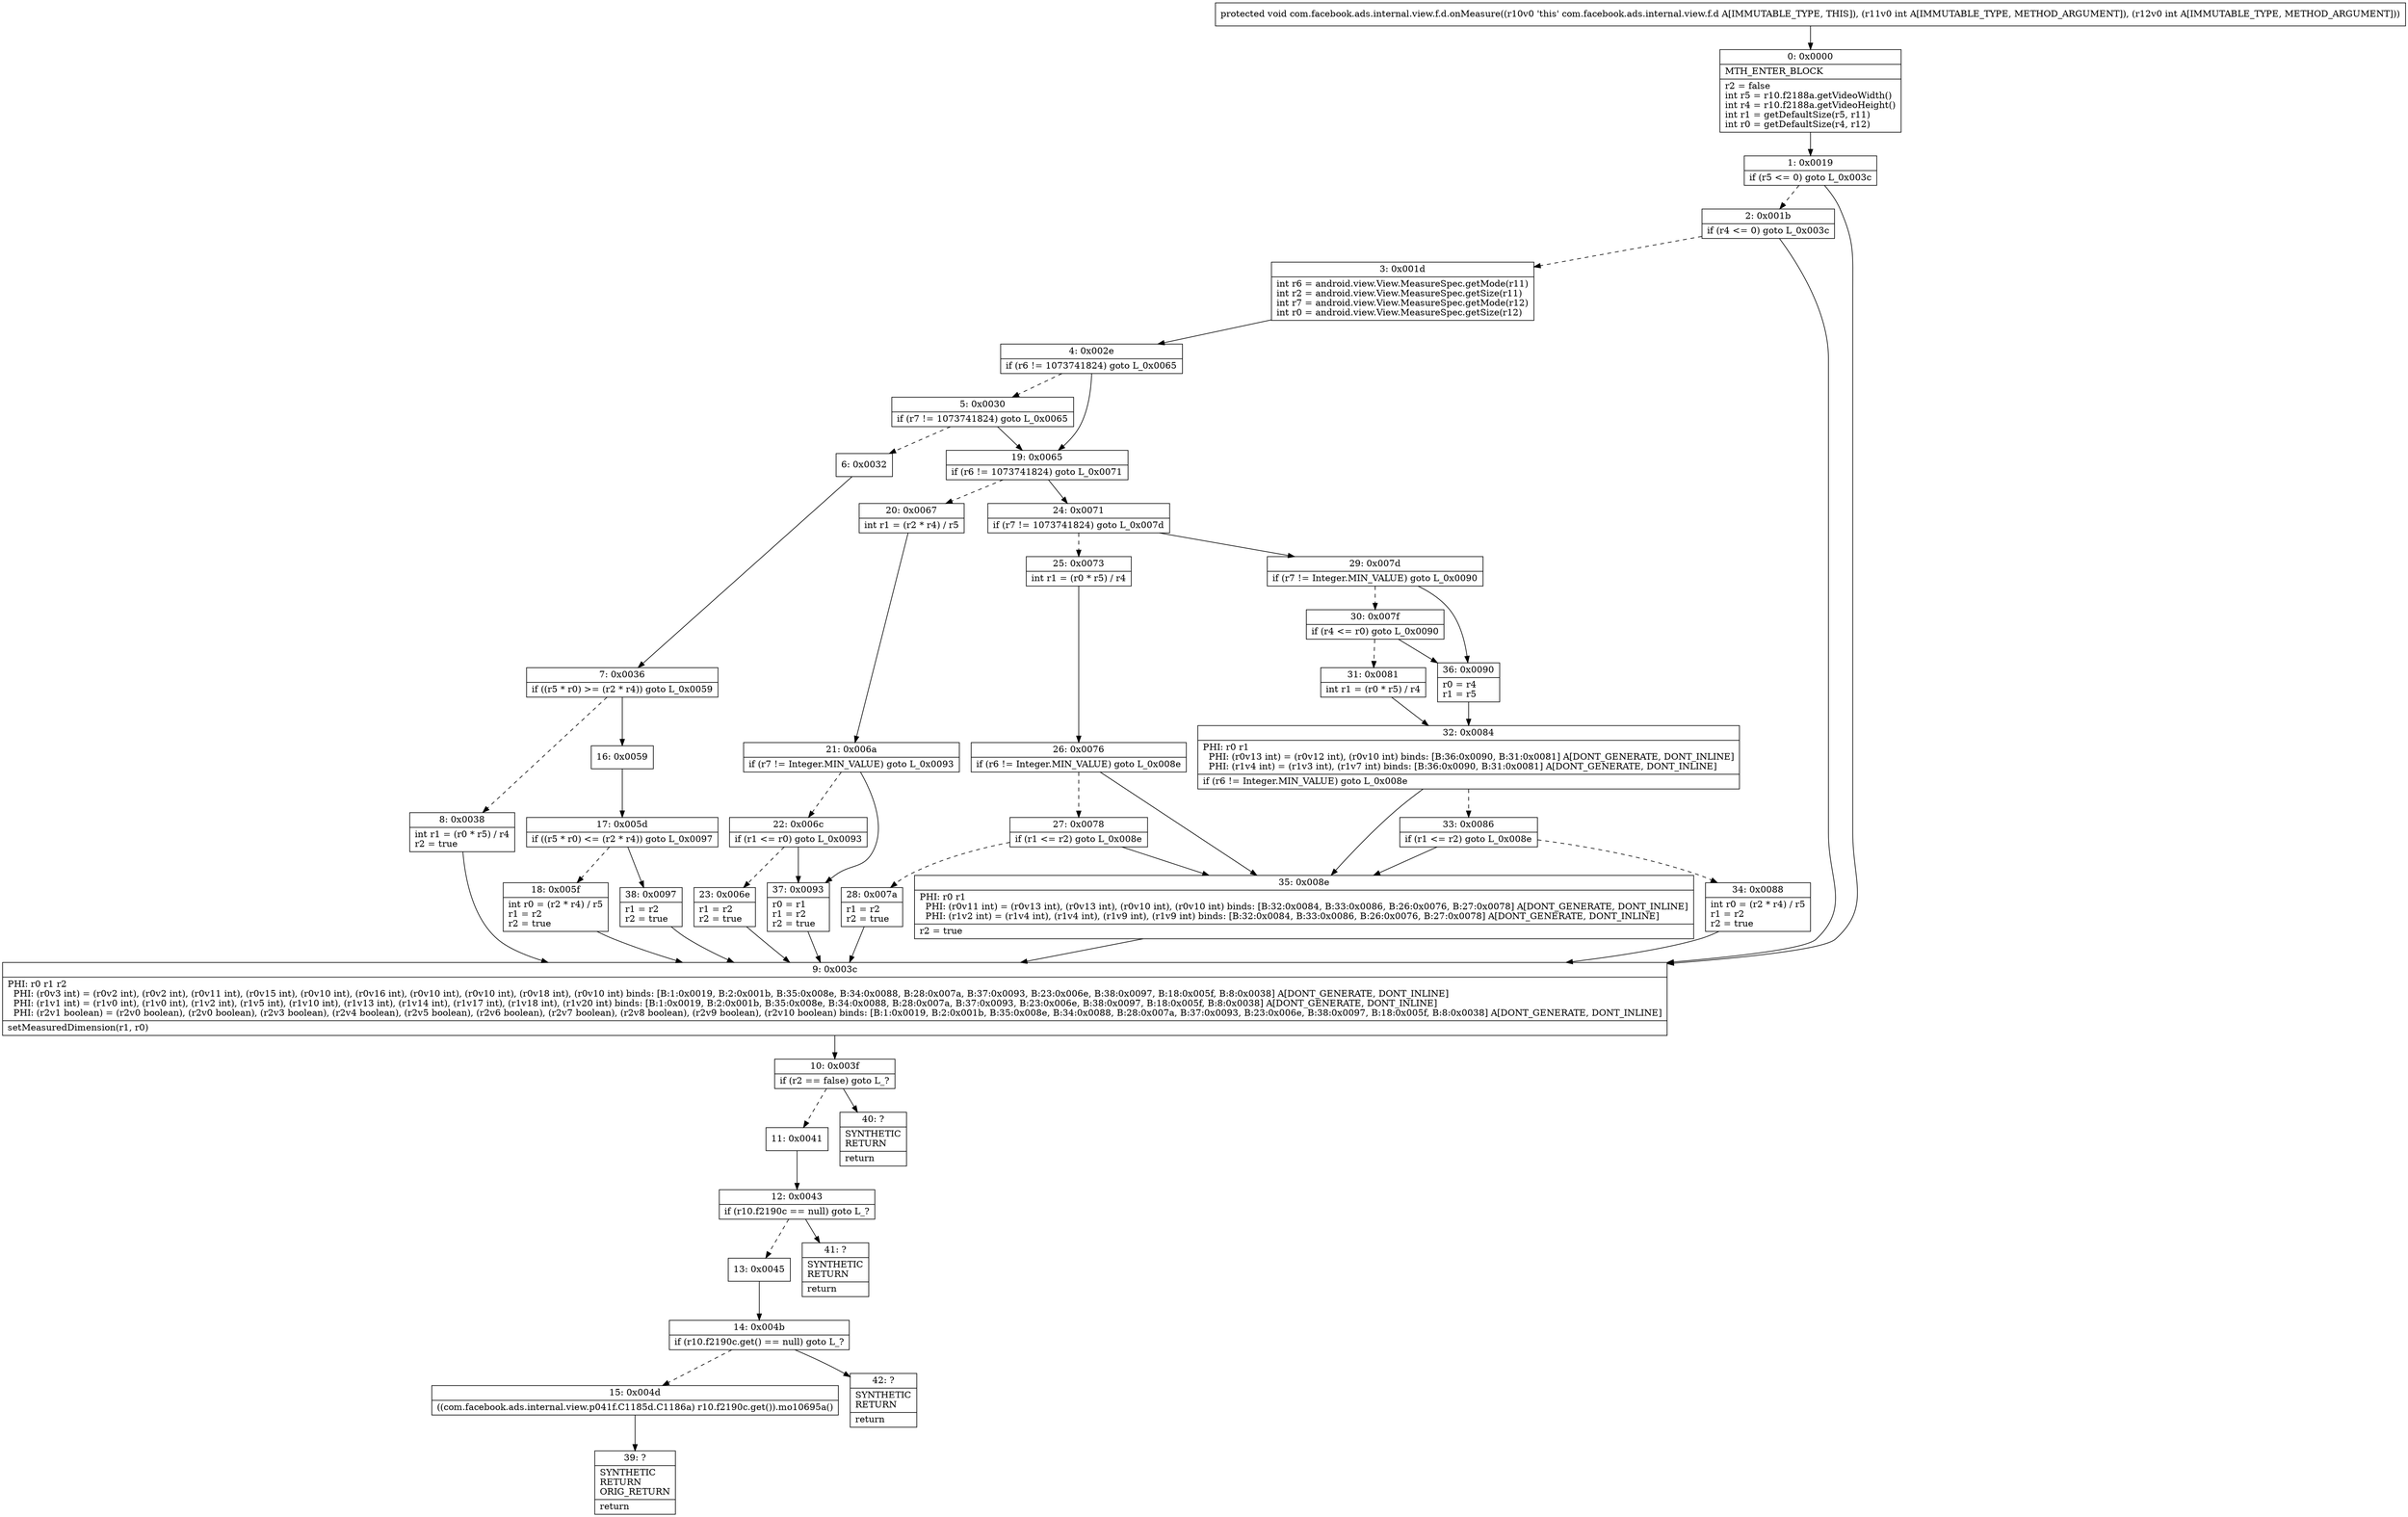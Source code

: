 digraph "CFG forcom.facebook.ads.internal.view.f.d.onMeasure(II)V" {
Node_0 [shape=record,label="{0\:\ 0x0000|MTH_ENTER_BLOCK\l|r2 = false\lint r5 = r10.f2188a.getVideoWidth()\lint r4 = r10.f2188a.getVideoHeight()\lint r1 = getDefaultSize(r5, r11)\lint r0 = getDefaultSize(r4, r12)\l}"];
Node_1 [shape=record,label="{1\:\ 0x0019|if (r5 \<= 0) goto L_0x003c\l}"];
Node_2 [shape=record,label="{2\:\ 0x001b|if (r4 \<= 0) goto L_0x003c\l}"];
Node_3 [shape=record,label="{3\:\ 0x001d|int r6 = android.view.View.MeasureSpec.getMode(r11)\lint r2 = android.view.View.MeasureSpec.getSize(r11)\lint r7 = android.view.View.MeasureSpec.getMode(r12)\lint r0 = android.view.View.MeasureSpec.getSize(r12)\l}"];
Node_4 [shape=record,label="{4\:\ 0x002e|if (r6 != 1073741824) goto L_0x0065\l}"];
Node_5 [shape=record,label="{5\:\ 0x0030|if (r7 != 1073741824) goto L_0x0065\l}"];
Node_6 [shape=record,label="{6\:\ 0x0032}"];
Node_7 [shape=record,label="{7\:\ 0x0036|if ((r5 * r0) \>= (r2 * r4)) goto L_0x0059\l}"];
Node_8 [shape=record,label="{8\:\ 0x0038|int r1 = (r0 * r5) \/ r4\lr2 = true\l}"];
Node_9 [shape=record,label="{9\:\ 0x003c|PHI: r0 r1 r2 \l  PHI: (r0v3 int) = (r0v2 int), (r0v2 int), (r0v11 int), (r0v15 int), (r0v10 int), (r0v16 int), (r0v10 int), (r0v10 int), (r0v18 int), (r0v10 int) binds: [B:1:0x0019, B:2:0x001b, B:35:0x008e, B:34:0x0088, B:28:0x007a, B:37:0x0093, B:23:0x006e, B:38:0x0097, B:18:0x005f, B:8:0x0038] A[DONT_GENERATE, DONT_INLINE]\l  PHI: (r1v1 int) = (r1v0 int), (r1v0 int), (r1v2 int), (r1v5 int), (r1v10 int), (r1v13 int), (r1v14 int), (r1v17 int), (r1v18 int), (r1v20 int) binds: [B:1:0x0019, B:2:0x001b, B:35:0x008e, B:34:0x0088, B:28:0x007a, B:37:0x0093, B:23:0x006e, B:38:0x0097, B:18:0x005f, B:8:0x0038] A[DONT_GENERATE, DONT_INLINE]\l  PHI: (r2v1 boolean) = (r2v0 boolean), (r2v0 boolean), (r2v3 boolean), (r2v4 boolean), (r2v5 boolean), (r2v6 boolean), (r2v7 boolean), (r2v8 boolean), (r2v9 boolean), (r2v10 boolean) binds: [B:1:0x0019, B:2:0x001b, B:35:0x008e, B:34:0x0088, B:28:0x007a, B:37:0x0093, B:23:0x006e, B:38:0x0097, B:18:0x005f, B:8:0x0038] A[DONT_GENERATE, DONT_INLINE]\l|setMeasuredDimension(r1, r0)\l}"];
Node_10 [shape=record,label="{10\:\ 0x003f|if (r2 == false) goto L_?\l}"];
Node_11 [shape=record,label="{11\:\ 0x0041}"];
Node_12 [shape=record,label="{12\:\ 0x0043|if (r10.f2190c == null) goto L_?\l}"];
Node_13 [shape=record,label="{13\:\ 0x0045}"];
Node_14 [shape=record,label="{14\:\ 0x004b|if (r10.f2190c.get() == null) goto L_?\l}"];
Node_15 [shape=record,label="{15\:\ 0x004d|((com.facebook.ads.internal.view.p041f.C1185d.C1186a) r10.f2190c.get()).mo10695a()\l}"];
Node_16 [shape=record,label="{16\:\ 0x0059}"];
Node_17 [shape=record,label="{17\:\ 0x005d|if ((r5 * r0) \<= (r2 * r4)) goto L_0x0097\l}"];
Node_18 [shape=record,label="{18\:\ 0x005f|int r0 = (r2 * r4) \/ r5\lr1 = r2\lr2 = true\l}"];
Node_19 [shape=record,label="{19\:\ 0x0065|if (r6 != 1073741824) goto L_0x0071\l}"];
Node_20 [shape=record,label="{20\:\ 0x0067|int r1 = (r2 * r4) \/ r5\l}"];
Node_21 [shape=record,label="{21\:\ 0x006a|if (r7 != Integer.MIN_VALUE) goto L_0x0093\l}"];
Node_22 [shape=record,label="{22\:\ 0x006c|if (r1 \<= r0) goto L_0x0093\l}"];
Node_23 [shape=record,label="{23\:\ 0x006e|r1 = r2\lr2 = true\l}"];
Node_24 [shape=record,label="{24\:\ 0x0071|if (r7 != 1073741824) goto L_0x007d\l}"];
Node_25 [shape=record,label="{25\:\ 0x0073|int r1 = (r0 * r5) \/ r4\l}"];
Node_26 [shape=record,label="{26\:\ 0x0076|if (r6 != Integer.MIN_VALUE) goto L_0x008e\l}"];
Node_27 [shape=record,label="{27\:\ 0x0078|if (r1 \<= r2) goto L_0x008e\l}"];
Node_28 [shape=record,label="{28\:\ 0x007a|r1 = r2\lr2 = true\l}"];
Node_29 [shape=record,label="{29\:\ 0x007d|if (r7 != Integer.MIN_VALUE) goto L_0x0090\l}"];
Node_30 [shape=record,label="{30\:\ 0x007f|if (r4 \<= r0) goto L_0x0090\l}"];
Node_31 [shape=record,label="{31\:\ 0x0081|int r1 = (r0 * r5) \/ r4\l}"];
Node_32 [shape=record,label="{32\:\ 0x0084|PHI: r0 r1 \l  PHI: (r0v13 int) = (r0v12 int), (r0v10 int) binds: [B:36:0x0090, B:31:0x0081] A[DONT_GENERATE, DONT_INLINE]\l  PHI: (r1v4 int) = (r1v3 int), (r1v7 int) binds: [B:36:0x0090, B:31:0x0081] A[DONT_GENERATE, DONT_INLINE]\l|if (r6 != Integer.MIN_VALUE) goto L_0x008e\l}"];
Node_33 [shape=record,label="{33\:\ 0x0086|if (r1 \<= r2) goto L_0x008e\l}"];
Node_34 [shape=record,label="{34\:\ 0x0088|int r0 = (r2 * r4) \/ r5\lr1 = r2\lr2 = true\l}"];
Node_35 [shape=record,label="{35\:\ 0x008e|PHI: r0 r1 \l  PHI: (r0v11 int) = (r0v13 int), (r0v13 int), (r0v10 int), (r0v10 int) binds: [B:32:0x0084, B:33:0x0086, B:26:0x0076, B:27:0x0078] A[DONT_GENERATE, DONT_INLINE]\l  PHI: (r1v2 int) = (r1v4 int), (r1v4 int), (r1v9 int), (r1v9 int) binds: [B:32:0x0084, B:33:0x0086, B:26:0x0076, B:27:0x0078] A[DONT_GENERATE, DONT_INLINE]\l|r2 = true\l}"];
Node_36 [shape=record,label="{36\:\ 0x0090|r0 = r4\lr1 = r5\l}"];
Node_37 [shape=record,label="{37\:\ 0x0093|r0 = r1\lr1 = r2\lr2 = true\l}"];
Node_38 [shape=record,label="{38\:\ 0x0097|r1 = r2\lr2 = true\l}"];
Node_39 [shape=record,label="{39\:\ ?|SYNTHETIC\lRETURN\lORIG_RETURN\l|return\l}"];
Node_40 [shape=record,label="{40\:\ ?|SYNTHETIC\lRETURN\l|return\l}"];
Node_41 [shape=record,label="{41\:\ ?|SYNTHETIC\lRETURN\l|return\l}"];
Node_42 [shape=record,label="{42\:\ ?|SYNTHETIC\lRETURN\l|return\l}"];
MethodNode[shape=record,label="{protected void com.facebook.ads.internal.view.f.d.onMeasure((r10v0 'this' com.facebook.ads.internal.view.f.d A[IMMUTABLE_TYPE, THIS]), (r11v0 int A[IMMUTABLE_TYPE, METHOD_ARGUMENT]), (r12v0 int A[IMMUTABLE_TYPE, METHOD_ARGUMENT])) }"];
MethodNode -> Node_0;
Node_0 -> Node_1;
Node_1 -> Node_2[style=dashed];
Node_1 -> Node_9;
Node_2 -> Node_3[style=dashed];
Node_2 -> Node_9;
Node_3 -> Node_4;
Node_4 -> Node_5[style=dashed];
Node_4 -> Node_19;
Node_5 -> Node_6[style=dashed];
Node_5 -> Node_19;
Node_6 -> Node_7;
Node_7 -> Node_8[style=dashed];
Node_7 -> Node_16;
Node_8 -> Node_9;
Node_9 -> Node_10;
Node_10 -> Node_11[style=dashed];
Node_10 -> Node_40;
Node_11 -> Node_12;
Node_12 -> Node_13[style=dashed];
Node_12 -> Node_41;
Node_13 -> Node_14;
Node_14 -> Node_15[style=dashed];
Node_14 -> Node_42;
Node_15 -> Node_39;
Node_16 -> Node_17;
Node_17 -> Node_18[style=dashed];
Node_17 -> Node_38;
Node_18 -> Node_9;
Node_19 -> Node_20[style=dashed];
Node_19 -> Node_24;
Node_20 -> Node_21;
Node_21 -> Node_22[style=dashed];
Node_21 -> Node_37;
Node_22 -> Node_23[style=dashed];
Node_22 -> Node_37;
Node_23 -> Node_9;
Node_24 -> Node_25[style=dashed];
Node_24 -> Node_29;
Node_25 -> Node_26;
Node_26 -> Node_27[style=dashed];
Node_26 -> Node_35;
Node_27 -> Node_28[style=dashed];
Node_27 -> Node_35;
Node_28 -> Node_9;
Node_29 -> Node_30[style=dashed];
Node_29 -> Node_36;
Node_30 -> Node_31[style=dashed];
Node_30 -> Node_36;
Node_31 -> Node_32;
Node_32 -> Node_33[style=dashed];
Node_32 -> Node_35;
Node_33 -> Node_34[style=dashed];
Node_33 -> Node_35;
Node_34 -> Node_9;
Node_35 -> Node_9;
Node_36 -> Node_32;
Node_37 -> Node_9;
Node_38 -> Node_9;
}

